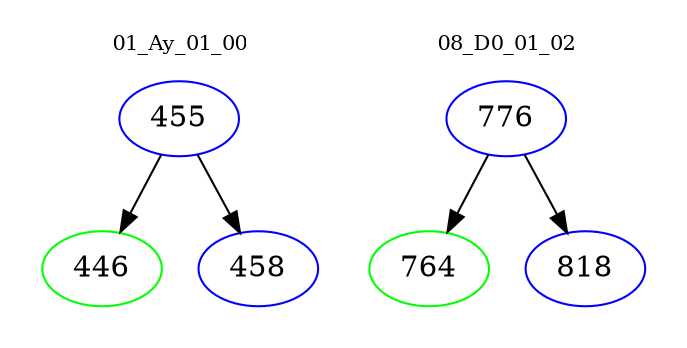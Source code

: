 digraph{
subgraph cluster_0 {
color = white
label = "01_Ay_01_00";
fontsize=10;
T0_455 [label="455", color="blue"]
T0_455 -> T0_446 [color="black"]
T0_446 [label="446", color="green"]
T0_455 -> T0_458 [color="black"]
T0_458 [label="458", color="blue"]
}
subgraph cluster_1 {
color = white
label = "08_D0_01_02";
fontsize=10;
T1_776 [label="776", color="blue"]
T1_776 -> T1_764 [color="black"]
T1_764 [label="764", color="green"]
T1_776 -> T1_818 [color="black"]
T1_818 [label="818", color="blue"]
}
}
